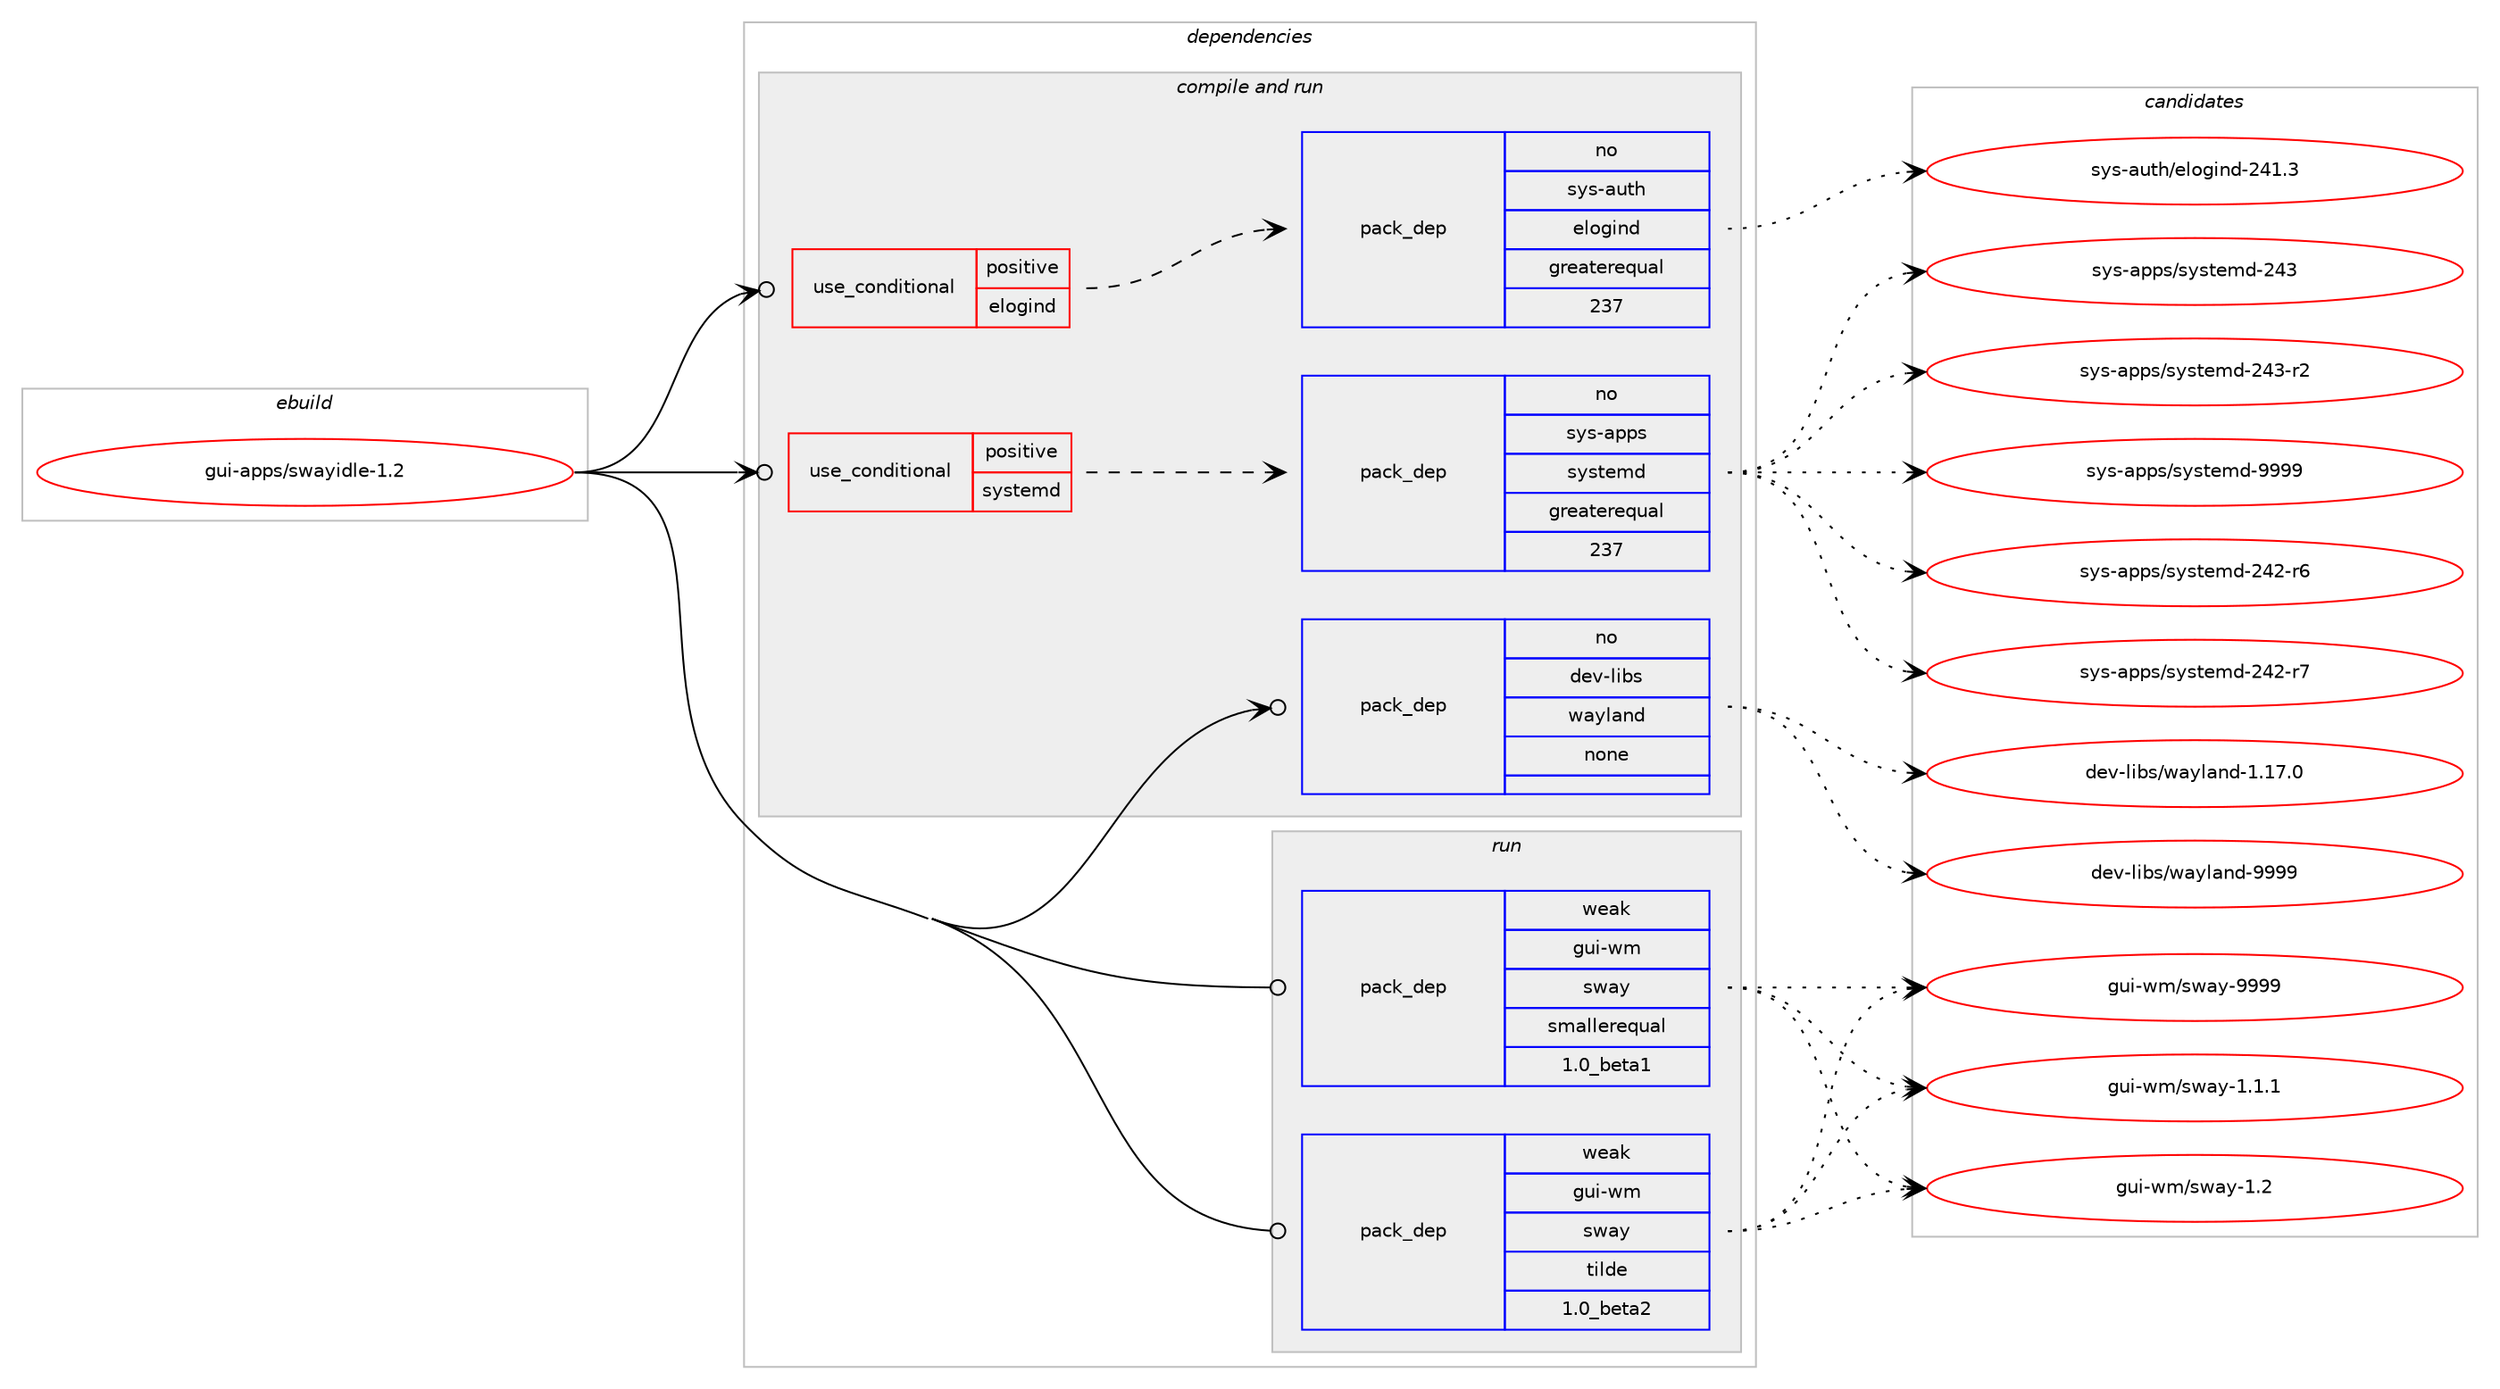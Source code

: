 digraph prolog {

# *************
# Graph options
# *************

newrank=true;
concentrate=true;
compound=true;
graph [rankdir=LR,fontname=Helvetica,fontsize=10,ranksep=1.5];#, ranksep=2.5, nodesep=0.2];
edge  [arrowhead=vee];
node  [fontname=Helvetica,fontsize=10];

# **********
# The ebuild
# **********

subgraph cluster_leftcol {
color=gray;
rank=same;
label=<<i>ebuild</i>>;
id [label="gui-apps/swayidle-1.2", color=red, width=4, href="../gui-apps/swayidle-1.2.svg"];
}

# ****************
# The dependencies
# ****************

subgraph cluster_midcol {
color=gray;
label=<<i>dependencies</i>>;
subgraph cluster_compile {
fillcolor="#eeeeee";
style=filled;
label=<<i>compile</i>>;
}
subgraph cluster_compileandrun {
fillcolor="#eeeeee";
style=filled;
label=<<i>compile and run</i>>;
subgraph cond186299 {
dependency750828 [label=<<TABLE BORDER="0" CELLBORDER="1" CELLSPACING="0" CELLPADDING="4"><TR><TD ROWSPAN="3" CELLPADDING="10">use_conditional</TD></TR><TR><TD>positive</TD></TR><TR><TD>elogind</TD></TR></TABLE>>, shape=none, color=red];
subgraph pack551876 {
dependency750829 [label=<<TABLE BORDER="0" CELLBORDER="1" CELLSPACING="0" CELLPADDING="4" WIDTH="220"><TR><TD ROWSPAN="6" CELLPADDING="30">pack_dep</TD></TR><TR><TD WIDTH="110">no</TD></TR><TR><TD>sys-auth</TD></TR><TR><TD>elogind</TD></TR><TR><TD>greaterequal</TD></TR><TR><TD>237</TD></TR></TABLE>>, shape=none, color=blue];
}
dependency750828:e -> dependency750829:w [weight=20,style="dashed",arrowhead="vee"];
}
id:e -> dependency750828:w [weight=20,style="solid",arrowhead="odotvee"];
subgraph cond186300 {
dependency750830 [label=<<TABLE BORDER="0" CELLBORDER="1" CELLSPACING="0" CELLPADDING="4"><TR><TD ROWSPAN="3" CELLPADDING="10">use_conditional</TD></TR><TR><TD>positive</TD></TR><TR><TD>systemd</TD></TR></TABLE>>, shape=none, color=red];
subgraph pack551877 {
dependency750831 [label=<<TABLE BORDER="0" CELLBORDER="1" CELLSPACING="0" CELLPADDING="4" WIDTH="220"><TR><TD ROWSPAN="6" CELLPADDING="30">pack_dep</TD></TR><TR><TD WIDTH="110">no</TD></TR><TR><TD>sys-apps</TD></TR><TR><TD>systemd</TD></TR><TR><TD>greaterequal</TD></TR><TR><TD>237</TD></TR></TABLE>>, shape=none, color=blue];
}
dependency750830:e -> dependency750831:w [weight=20,style="dashed",arrowhead="vee"];
}
id:e -> dependency750830:w [weight=20,style="solid",arrowhead="odotvee"];
subgraph pack551878 {
dependency750832 [label=<<TABLE BORDER="0" CELLBORDER="1" CELLSPACING="0" CELLPADDING="4" WIDTH="220"><TR><TD ROWSPAN="6" CELLPADDING="30">pack_dep</TD></TR><TR><TD WIDTH="110">no</TD></TR><TR><TD>dev-libs</TD></TR><TR><TD>wayland</TD></TR><TR><TD>none</TD></TR><TR><TD></TD></TR></TABLE>>, shape=none, color=blue];
}
id:e -> dependency750832:w [weight=20,style="solid",arrowhead="odotvee"];
}
subgraph cluster_run {
fillcolor="#eeeeee";
style=filled;
label=<<i>run</i>>;
subgraph pack551879 {
dependency750833 [label=<<TABLE BORDER="0" CELLBORDER="1" CELLSPACING="0" CELLPADDING="4" WIDTH="220"><TR><TD ROWSPAN="6" CELLPADDING="30">pack_dep</TD></TR><TR><TD WIDTH="110">weak</TD></TR><TR><TD>gui-wm</TD></TR><TR><TD>sway</TD></TR><TR><TD>smallerequal</TD></TR><TR><TD>1.0_beta1</TD></TR></TABLE>>, shape=none, color=blue];
}
id:e -> dependency750833:w [weight=20,style="solid",arrowhead="odot"];
subgraph pack551880 {
dependency750834 [label=<<TABLE BORDER="0" CELLBORDER="1" CELLSPACING="0" CELLPADDING="4" WIDTH="220"><TR><TD ROWSPAN="6" CELLPADDING="30">pack_dep</TD></TR><TR><TD WIDTH="110">weak</TD></TR><TR><TD>gui-wm</TD></TR><TR><TD>sway</TD></TR><TR><TD>tilde</TD></TR><TR><TD>1.0_beta2</TD></TR></TABLE>>, shape=none, color=blue];
}
id:e -> dependency750834:w [weight=20,style="solid",arrowhead="odot"];
}
}

# **************
# The candidates
# **************

subgraph cluster_choices {
rank=same;
color=gray;
label=<<i>candidates</i>>;

subgraph choice551876 {
color=black;
nodesep=1;
choice115121115459711711610447101108111103105110100455052494651 [label="sys-auth/elogind-241.3", color=red, width=4,href="../sys-auth/elogind-241.3.svg"];
dependency750829:e -> choice115121115459711711610447101108111103105110100455052494651:w [style=dotted,weight="100"];
}
subgraph choice551877 {
color=black;
nodesep=1;
choice115121115459711211211547115121115116101109100455052504511454 [label="sys-apps/systemd-242-r6", color=red, width=4,href="../sys-apps/systemd-242-r6.svg"];
choice115121115459711211211547115121115116101109100455052504511455 [label="sys-apps/systemd-242-r7", color=red, width=4,href="../sys-apps/systemd-242-r7.svg"];
choice11512111545971121121154711512111511610110910045505251 [label="sys-apps/systemd-243", color=red, width=4,href="../sys-apps/systemd-243.svg"];
choice115121115459711211211547115121115116101109100455052514511450 [label="sys-apps/systemd-243-r2", color=red, width=4,href="../sys-apps/systemd-243-r2.svg"];
choice1151211154597112112115471151211151161011091004557575757 [label="sys-apps/systemd-9999", color=red, width=4,href="../sys-apps/systemd-9999.svg"];
dependency750831:e -> choice115121115459711211211547115121115116101109100455052504511454:w [style=dotted,weight="100"];
dependency750831:e -> choice115121115459711211211547115121115116101109100455052504511455:w [style=dotted,weight="100"];
dependency750831:e -> choice11512111545971121121154711512111511610110910045505251:w [style=dotted,weight="100"];
dependency750831:e -> choice115121115459711211211547115121115116101109100455052514511450:w [style=dotted,weight="100"];
dependency750831:e -> choice1151211154597112112115471151211151161011091004557575757:w [style=dotted,weight="100"];
}
subgraph choice551878 {
color=black;
nodesep=1;
choice100101118451081059811547119971211089711010045494649554648 [label="dev-libs/wayland-1.17.0", color=red, width=4,href="../dev-libs/wayland-1.17.0.svg"];
choice10010111845108105981154711997121108971101004557575757 [label="dev-libs/wayland-9999", color=red, width=4,href="../dev-libs/wayland-9999.svg"];
dependency750832:e -> choice100101118451081059811547119971211089711010045494649554648:w [style=dotted,weight="100"];
dependency750832:e -> choice10010111845108105981154711997121108971101004557575757:w [style=dotted,weight="100"];
}
subgraph choice551879 {
color=black;
nodesep=1;
choice103117105451191094711511997121454946494649 [label="gui-wm/sway-1.1.1", color=red, width=4,href="../gui-wm/sway-1.1.1.svg"];
choice10311710545119109471151199712145494650 [label="gui-wm/sway-1.2", color=red, width=4,href="../gui-wm/sway-1.2.svg"];
choice1031171054511910947115119971214557575757 [label="gui-wm/sway-9999", color=red, width=4,href="../gui-wm/sway-9999.svg"];
dependency750833:e -> choice103117105451191094711511997121454946494649:w [style=dotted,weight="100"];
dependency750833:e -> choice10311710545119109471151199712145494650:w [style=dotted,weight="100"];
dependency750833:e -> choice1031171054511910947115119971214557575757:w [style=dotted,weight="100"];
}
subgraph choice551880 {
color=black;
nodesep=1;
choice103117105451191094711511997121454946494649 [label="gui-wm/sway-1.1.1", color=red, width=4,href="../gui-wm/sway-1.1.1.svg"];
choice10311710545119109471151199712145494650 [label="gui-wm/sway-1.2", color=red, width=4,href="../gui-wm/sway-1.2.svg"];
choice1031171054511910947115119971214557575757 [label="gui-wm/sway-9999", color=red, width=4,href="../gui-wm/sway-9999.svg"];
dependency750834:e -> choice103117105451191094711511997121454946494649:w [style=dotted,weight="100"];
dependency750834:e -> choice10311710545119109471151199712145494650:w [style=dotted,weight="100"];
dependency750834:e -> choice1031171054511910947115119971214557575757:w [style=dotted,weight="100"];
}
}

}
